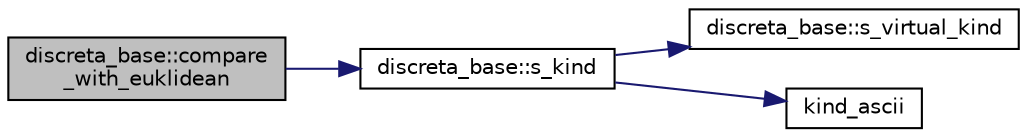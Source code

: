 digraph "discreta_base::compare_with_euklidean"
{
  edge [fontname="Helvetica",fontsize="10",labelfontname="Helvetica",labelfontsize="10"];
  node [fontname="Helvetica",fontsize="10",shape=record];
  rankdir="LR";
  Node11725 [label="discreta_base::compare\l_with_euklidean",height=0.2,width=0.4,color="black", fillcolor="grey75", style="filled", fontcolor="black"];
  Node11725 -> Node11726 [color="midnightblue",fontsize="10",style="solid",fontname="Helvetica"];
  Node11726 [label="discreta_base::s_kind",height=0.2,width=0.4,color="black", fillcolor="white", style="filled",URL="$d7/d71/classdiscreta__base.html#a8a830025c74adbbc3362418a7c2ba157"];
  Node11726 -> Node11727 [color="midnightblue",fontsize="10",style="solid",fontname="Helvetica"];
  Node11727 [label="discreta_base::s_virtual_kind",height=0.2,width=0.4,color="black", fillcolor="white", style="filled",URL="$d7/d71/classdiscreta__base.html#a52778a6d6943a468be083d0785d418fb"];
  Node11726 -> Node11728 [color="midnightblue",fontsize="10",style="solid",fontname="Helvetica"];
  Node11728 [label="kind_ascii",height=0.2,width=0.4,color="black", fillcolor="white", style="filled",URL="$d9/d60/discreta_8h.html#ad0ce825a9f29bc6cec27e1b64cfe27bf"];
}
